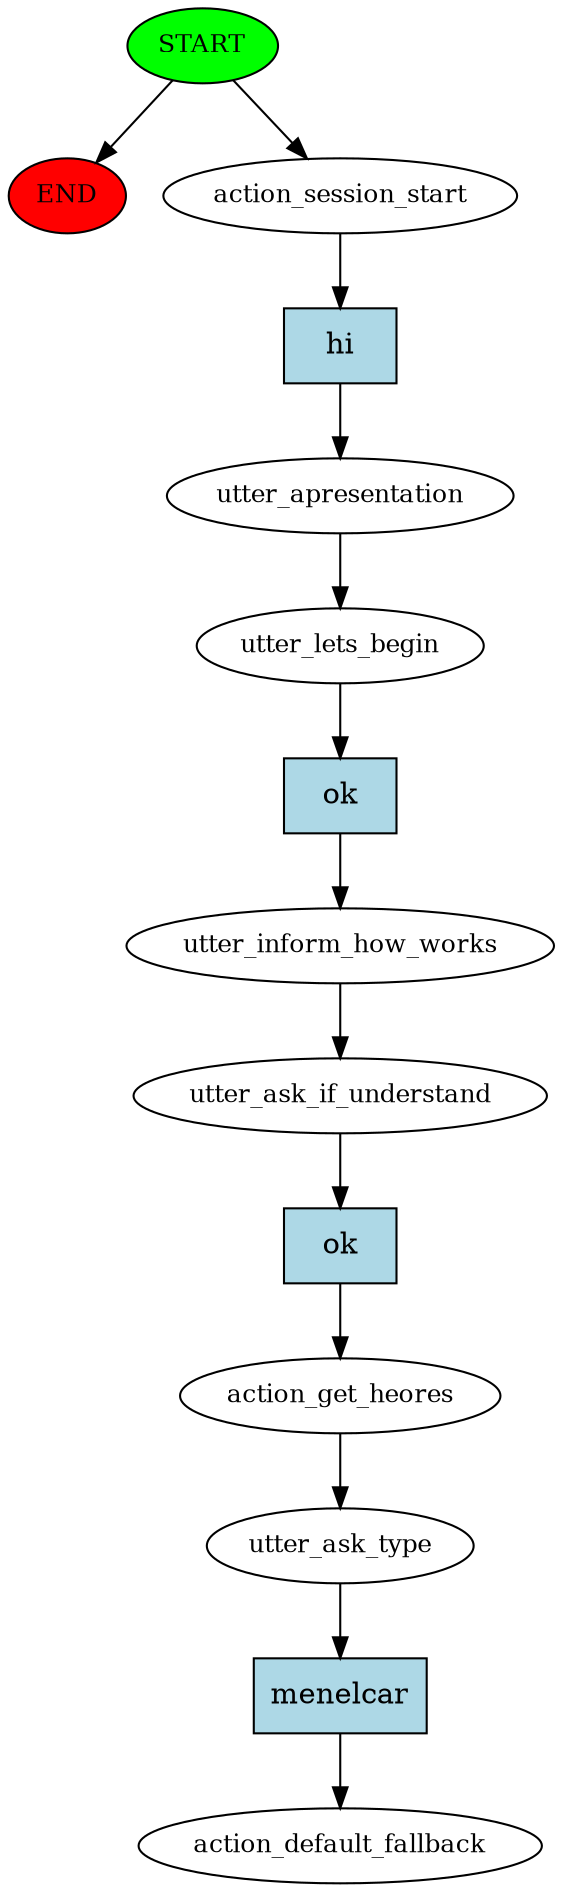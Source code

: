 digraph  {
0 [class="start active", fillcolor=green, fontsize=12, label=START, style=filled];
"-1" [class=end, fillcolor=red, fontsize=12, label=END, style=filled];
1 [class=active, fontsize=12, label=action_session_start];
2 [class=active, fontsize=12, label=utter_apresentation];
3 [class=active, fontsize=12, label=utter_lets_begin];
4 [class=active, fontsize=12, label=utter_inform_how_works];
5 [class=active, fontsize=12, label=utter_ask_if_understand];
6 [class=active, fontsize=12, label=action_get_heores];
7 [class=active, fontsize=12, label=utter_ask_type];
8 [class="dashed active", fontsize=12, label=action_default_fallback];
9 [class="intent active", fillcolor=lightblue, label=hi, shape=rect, style=filled];
10 [class="intent active", fillcolor=lightblue, label=ok, shape=rect, style=filled];
11 [class="intent active", fillcolor=lightblue, label=ok, shape=rect, style=filled];
12 [class="intent active", fillcolor=lightblue, label=menelcar, shape=rect, style=filled];
0 -> "-1"  [class="", key=NONE, label=""];
0 -> 1  [class=active, key=NONE, label=""];
1 -> 9  [class=active, key=0];
2 -> 3  [class=active, key=NONE, label=""];
3 -> 10  [class=active, key=0];
4 -> 5  [class=active, key=NONE, label=""];
5 -> 11  [class=active, key=0];
6 -> 7  [class=active, key=NONE, label=""];
7 -> 12  [class=active, key=0];
9 -> 2  [class=active, key=0];
10 -> 4  [class=active, key=0];
11 -> 6  [class=active, key=0];
12 -> 8  [class=active, key=0];
}
